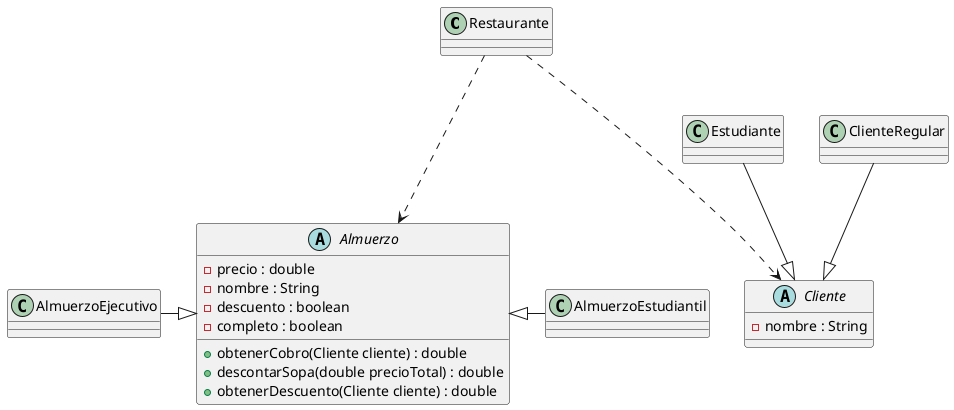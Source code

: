 @startuml

class Restaurante {

}

abstract class Almuerzo {
    - precio : double
    - nombre : String
    - descuento : boolean
    - completo : boolean
    + obtenerCobro(Cliente cliente) : double
    + descontarSopa(double precioTotal) : double
    + obtenerDescuento(Cliente cliente) : double
}

abstract class Cliente {
    - nombre : String
}

class AlmuerzoEstudiantil {

}

class AlmuerzoEjecutivo {

}

class Estudiante {

}

class ClienteRegular {

}
' Restaurante tiene una dependencia de Almuerzo y Cliente
Restaurante ...> Almuerzo
Restaurante ...> Cliente
AlmuerzoEjecutivo -|> Almuerzo
AlmuerzoEstudiantil -|> Almuerzo
Estudiante --|> Cliente
ClienteRegular --|> Cliente

@enduml